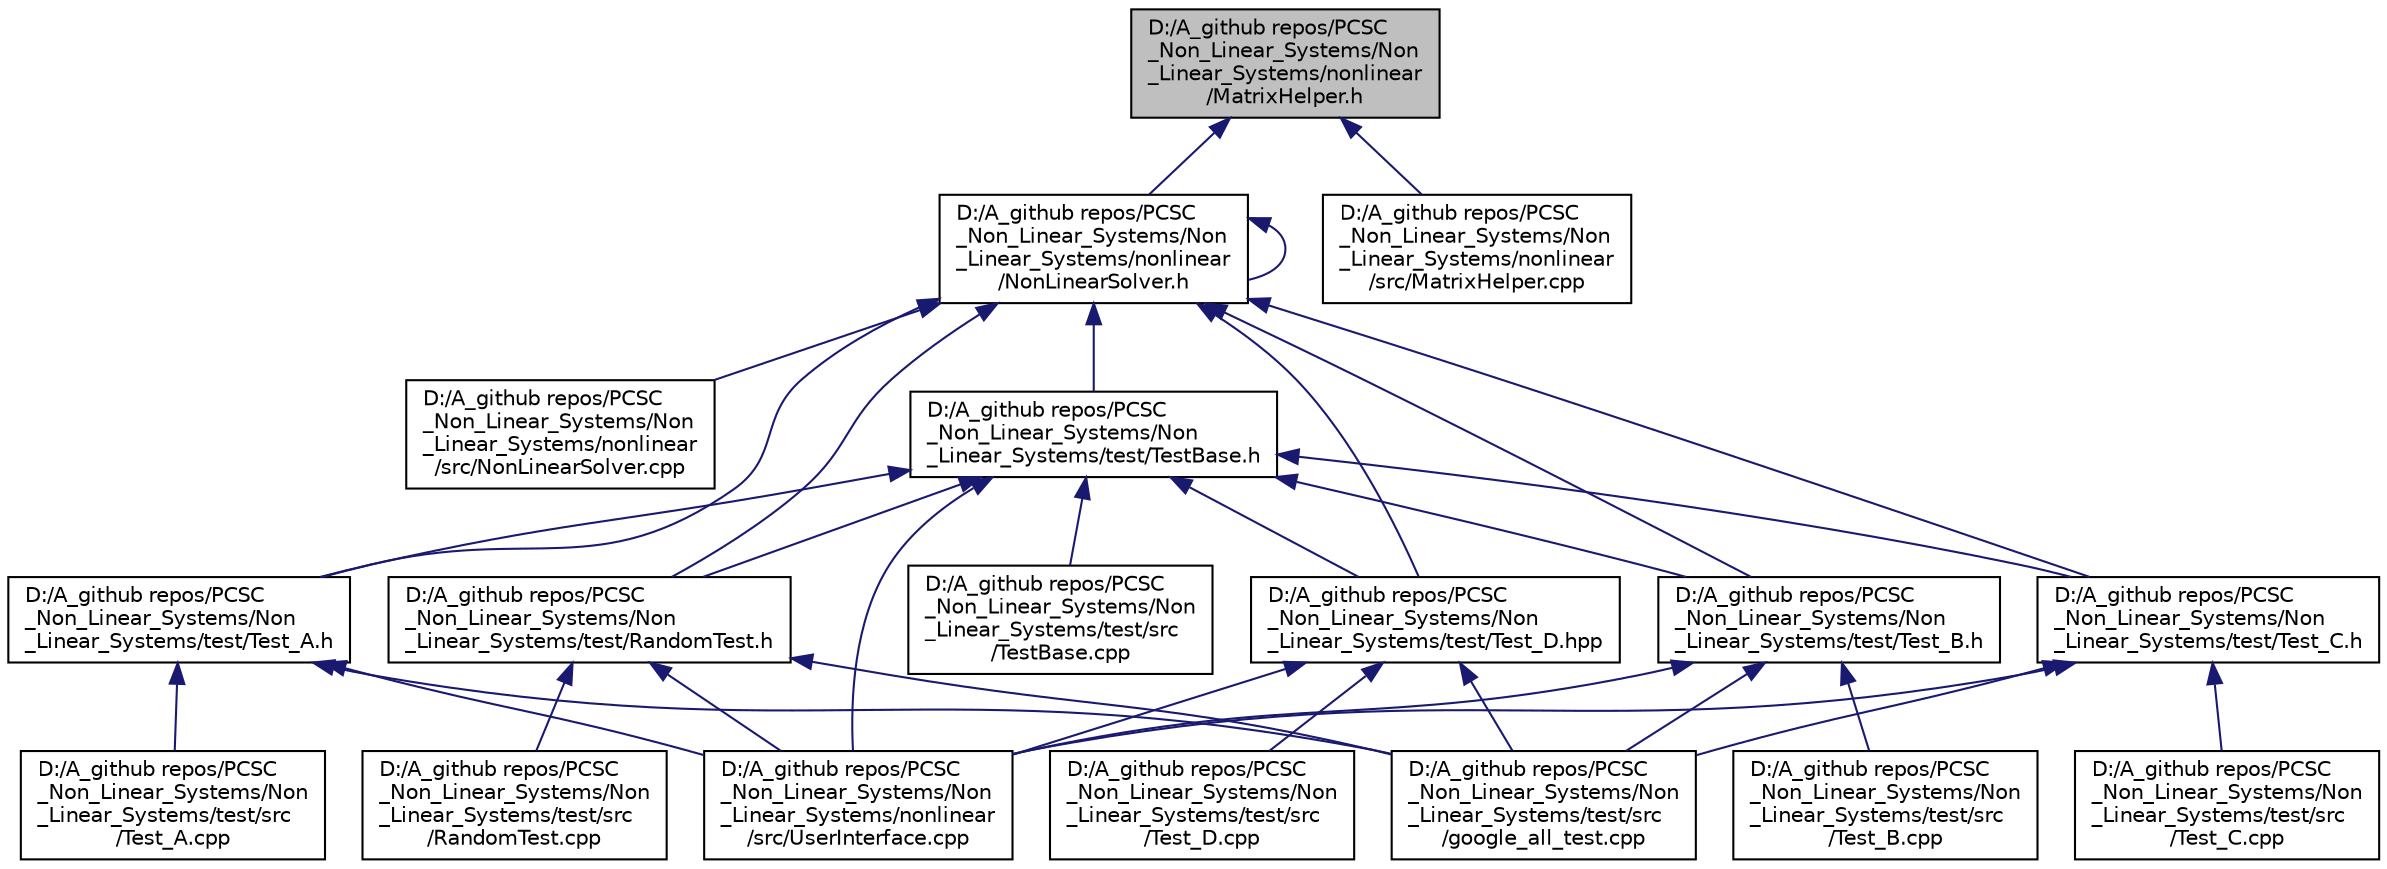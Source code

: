 digraph "D:/A_github repos/PCSC_Non_Linear_Systems/Non_Linear_Systems/nonlinear/MatrixHelper.h"
{
 // LATEX_PDF_SIZE
  edge [fontname="Helvetica",fontsize="10",labelfontname="Helvetica",labelfontsize="10"];
  node [fontname="Helvetica",fontsize="10",shape=record];
  Node1 [label="D:/A_github repos/PCSC\l_Non_Linear_Systems/Non\l_Linear_Systems/nonlinear\l/MatrixHelper.h",height=0.2,width=0.4,color="black", fillcolor="grey75", style="filled", fontcolor="black",tooltip=" "];
  Node1 -> Node2 [dir="back",color="midnightblue",fontsize="10",style="solid",fontname="Helvetica"];
  Node2 [label="D:/A_github repos/PCSC\l_Non_Linear_Systems/Non\l_Linear_Systems/nonlinear\l/NonLinearSolver.h",height=0.2,width=0.4,color="black", fillcolor="white", style="filled",URL="$_non_linear_solver_8h.html",tooltip=" "];
  Node2 -> Node2 [dir="back",color="midnightblue",fontsize="10",style="solid",fontname="Helvetica"];
  Node2 -> Node3 [dir="back",color="midnightblue",fontsize="10",style="solid",fontname="Helvetica"];
  Node3 [label="D:/A_github repos/PCSC\l_Non_Linear_Systems/Non\l_Linear_Systems/nonlinear\l/src/NonLinearSolver.cpp",height=0.2,width=0.4,color="black", fillcolor="white", style="filled",URL="$_non_linear_solver_8cpp.html",tooltip=" "];
  Node2 -> Node4 [dir="back",color="midnightblue",fontsize="10",style="solid",fontname="Helvetica"];
  Node4 [label="D:/A_github repos/PCSC\l_Non_Linear_Systems/Non\l_Linear_Systems/test/TestBase.h",height=0.2,width=0.4,color="black", fillcolor="white", style="filled",URL="$_test_base_8h.html",tooltip=" "];
  Node4 -> Node5 [dir="back",color="midnightblue",fontsize="10",style="solid",fontname="Helvetica"];
  Node5 [label="D:/A_github repos/PCSC\l_Non_Linear_Systems/Non\l_Linear_Systems/test/RandomTest.h",height=0.2,width=0.4,color="black", fillcolor="white", style="filled",URL="$_random_test_8h.html",tooltip=" "];
  Node5 -> Node6 [dir="back",color="midnightblue",fontsize="10",style="solid",fontname="Helvetica"];
  Node6 [label="D:/A_github repos/PCSC\l_Non_Linear_Systems/Non\l_Linear_Systems/nonlinear\l/src/UserInterface.cpp",height=0.2,width=0.4,color="black", fillcolor="white", style="filled",URL="$_user_interface_8cpp.html",tooltip=" "];
  Node5 -> Node7 [dir="back",color="midnightblue",fontsize="10",style="solid",fontname="Helvetica"];
  Node7 [label="D:/A_github repos/PCSC\l_Non_Linear_Systems/Non\l_Linear_Systems/test/src\l/google_all_test.cpp",height=0.2,width=0.4,color="black", fillcolor="white", style="filled",URL="$google__all__test_8cpp.html",tooltip=" "];
  Node5 -> Node8 [dir="back",color="midnightblue",fontsize="10",style="solid",fontname="Helvetica"];
  Node8 [label="D:/A_github repos/PCSC\l_Non_Linear_Systems/Non\l_Linear_Systems/test/src\l/RandomTest.cpp",height=0.2,width=0.4,color="black", fillcolor="white", style="filled",URL="$_random_test_8cpp.html",tooltip=" "];
  Node4 -> Node6 [dir="back",color="midnightblue",fontsize="10",style="solid",fontname="Helvetica"];
  Node4 -> Node9 [dir="back",color="midnightblue",fontsize="10",style="solid",fontname="Helvetica"];
  Node9 [label="D:/A_github repos/PCSC\l_Non_Linear_Systems/Non\l_Linear_Systems/test/Test_A.h",height=0.2,width=0.4,color="black", fillcolor="white", style="filled",URL="$_test___a_8h.html",tooltip=" "];
  Node9 -> Node6 [dir="back",color="midnightblue",fontsize="10",style="solid",fontname="Helvetica"];
  Node9 -> Node7 [dir="back",color="midnightblue",fontsize="10",style="solid",fontname="Helvetica"];
  Node9 -> Node10 [dir="back",color="midnightblue",fontsize="10",style="solid",fontname="Helvetica"];
  Node10 [label="D:/A_github repos/PCSC\l_Non_Linear_Systems/Non\l_Linear_Systems/test/src\l/Test_A.cpp",height=0.2,width=0.4,color="black", fillcolor="white", style="filled",URL="$_test___a_8cpp.html",tooltip=" "];
  Node4 -> Node11 [dir="back",color="midnightblue",fontsize="10",style="solid",fontname="Helvetica"];
  Node11 [label="D:/A_github repos/PCSC\l_Non_Linear_Systems/Non\l_Linear_Systems/test/Test_B.h",height=0.2,width=0.4,color="black", fillcolor="white", style="filled",URL="$_test___b_8h.html",tooltip=" "];
  Node11 -> Node6 [dir="back",color="midnightblue",fontsize="10",style="solid",fontname="Helvetica"];
  Node11 -> Node7 [dir="back",color="midnightblue",fontsize="10",style="solid",fontname="Helvetica"];
  Node11 -> Node12 [dir="back",color="midnightblue",fontsize="10",style="solid",fontname="Helvetica"];
  Node12 [label="D:/A_github repos/PCSC\l_Non_Linear_Systems/Non\l_Linear_Systems/test/src\l/Test_B.cpp",height=0.2,width=0.4,color="black", fillcolor="white", style="filled",URL="$_test___b_8cpp.html",tooltip=" "];
  Node4 -> Node13 [dir="back",color="midnightblue",fontsize="10",style="solid",fontname="Helvetica"];
  Node13 [label="D:/A_github repos/PCSC\l_Non_Linear_Systems/Non\l_Linear_Systems/test/Test_C.h",height=0.2,width=0.4,color="black", fillcolor="white", style="filled",URL="$_test___c_8h.html",tooltip=" "];
  Node13 -> Node6 [dir="back",color="midnightblue",fontsize="10",style="solid",fontname="Helvetica"];
  Node13 -> Node7 [dir="back",color="midnightblue",fontsize="10",style="solid",fontname="Helvetica"];
  Node13 -> Node14 [dir="back",color="midnightblue",fontsize="10",style="solid",fontname="Helvetica"];
  Node14 [label="D:/A_github repos/PCSC\l_Non_Linear_Systems/Non\l_Linear_Systems/test/src\l/Test_C.cpp",height=0.2,width=0.4,color="black", fillcolor="white", style="filled",URL="$_test___c_8cpp.html",tooltip=" "];
  Node4 -> Node15 [dir="back",color="midnightblue",fontsize="10",style="solid",fontname="Helvetica"];
  Node15 [label="D:/A_github repos/PCSC\l_Non_Linear_Systems/Non\l_Linear_Systems/test/Test_D.hpp",height=0.2,width=0.4,color="black", fillcolor="white", style="filled",URL="$_test___d_8hpp.html",tooltip=" "];
  Node15 -> Node6 [dir="back",color="midnightblue",fontsize="10",style="solid",fontname="Helvetica"];
  Node15 -> Node7 [dir="back",color="midnightblue",fontsize="10",style="solid",fontname="Helvetica"];
  Node15 -> Node16 [dir="back",color="midnightblue",fontsize="10",style="solid",fontname="Helvetica"];
  Node16 [label="D:/A_github repos/PCSC\l_Non_Linear_Systems/Non\l_Linear_Systems/test/src\l/Test_D.cpp",height=0.2,width=0.4,color="black", fillcolor="white", style="filled",URL="$_test___d_8cpp.html",tooltip=" "];
  Node4 -> Node17 [dir="back",color="midnightblue",fontsize="10",style="solid",fontname="Helvetica"];
  Node17 [label="D:/A_github repos/PCSC\l_Non_Linear_Systems/Non\l_Linear_Systems/test/src\l/TestBase.cpp",height=0.2,width=0.4,color="black", fillcolor="white", style="filled",URL="$_test_base_8cpp.html",tooltip=" "];
  Node2 -> Node5 [dir="back",color="midnightblue",fontsize="10",style="solid",fontname="Helvetica"];
  Node2 -> Node9 [dir="back",color="midnightblue",fontsize="10",style="solid",fontname="Helvetica"];
  Node2 -> Node11 [dir="back",color="midnightblue",fontsize="10",style="solid",fontname="Helvetica"];
  Node2 -> Node13 [dir="back",color="midnightblue",fontsize="10",style="solid",fontname="Helvetica"];
  Node2 -> Node15 [dir="back",color="midnightblue",fontsize="10",style="solid",fontname="Helvetica"];
  Node1 -> Node18 [dir="back",color="midnightblue",fontsize="10",style="solid",fontname="Helvetica"];
  Node18 [label="D:/A_github repos/PCSC\l_Non_Linear_Systems/Non\l_Linear_Systems/nonlinear\l/src/MatrixHelper.cpp",height=0.2,width=0.4,color="black", fillcolor="white", style="filled",URL="$_matrix_helper_8cpp.html",tooltip=" "];
}
